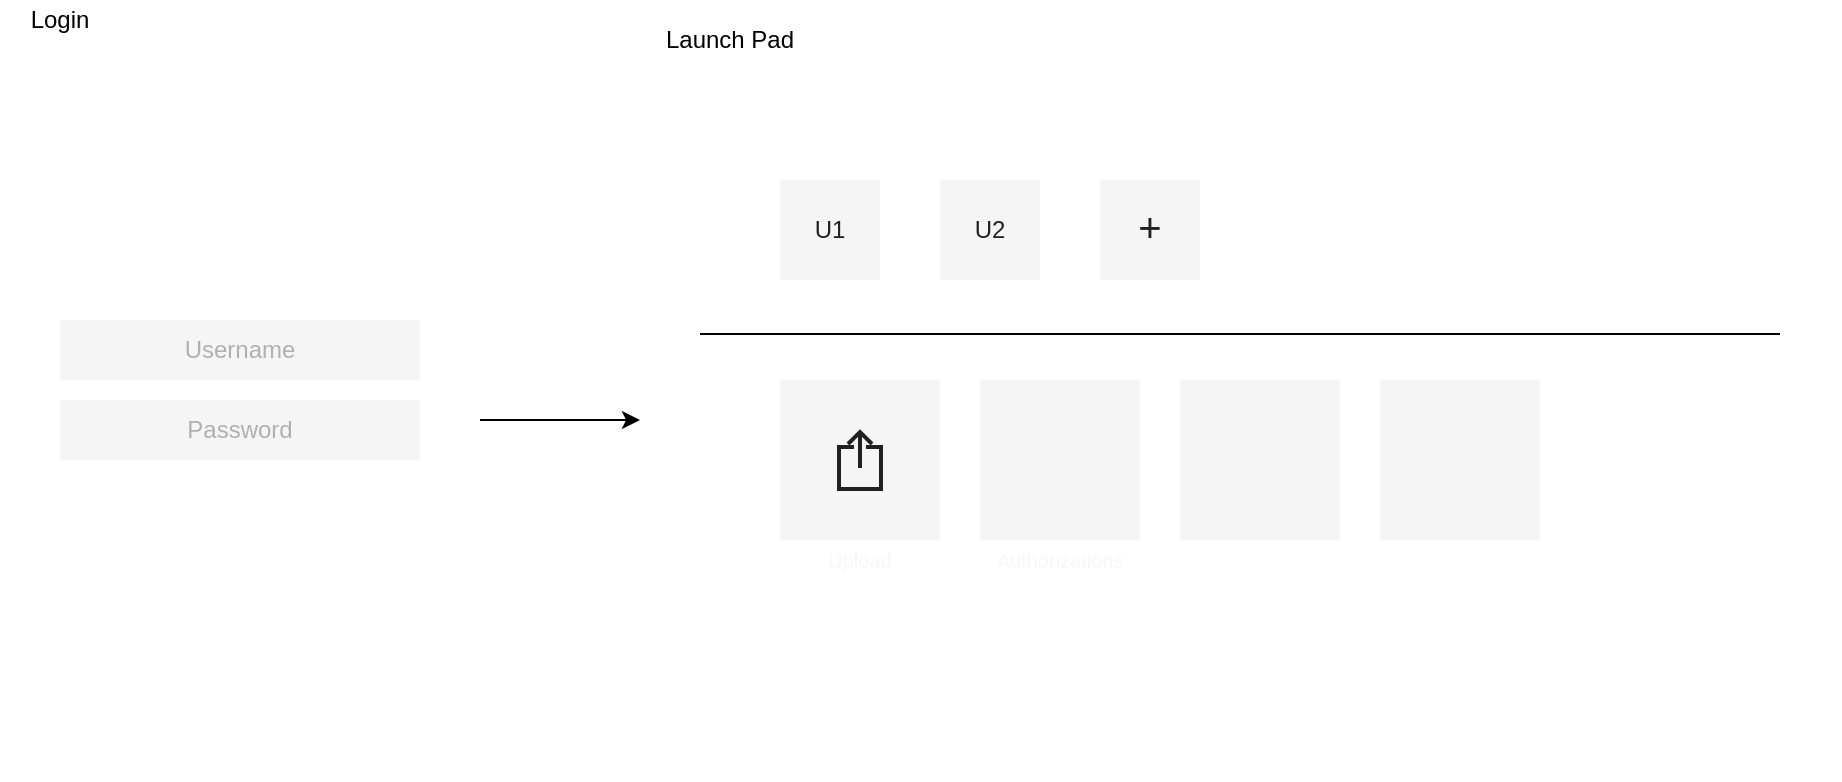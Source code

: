 <mxfile version="10.6.0" type="github"><diagram id="E9XbH63J5KeZGuqOPFkD" name="Page-1"><mxGraphModel dx="961" dy="493" grid="1" gridSize="10" guides="1" tooltips="1" connect="1" arrows="1" fold="1" page="1" pageScale="1" pageWidth="850" pageHeight="1100" math="0" shadow="0"><root><mxCell id="0"/><mxCell id="1" parent="0"/><mxCell id="Tl4Zx7ORmfEJ4vsz29wx-9" value="" style="edgeStyle=orthogonalEdgeStyle;rounded=0;orthogonalLoop=1;jettySize=auto;html=1;" edge="1" parent="1" source="Tl4Zx7ORmfEJ4vsz29wx-1" target="Tl4Zx7ORmfEJ4vsz29wx-8"><mxGeometry relative="1" as="geometry"/></mxCell><mxCell id="Tl4Zx7ORmfEJ4vsz29wx-1" value="" style="rounded=0;whiteSpace=wrap;html=1;strokeColor=none;" vertex="1" parent="1"><mxGeometry x="20" y="40" width="240" height="360" as="geometry"/></mxCell><mxCell id="Tl4Zx7ORmfEJ4vsz29wx-8" value="" style="rounded=0;whiteSpace=wrap;html=1;strokeColor=none;" vertex="1" parent="1"><mxGeometry x="340" y="40" width="600" height="360" as="geometry"/></mxCell><mxCell id="Tl4Zx7ORmfEJ4vsz29wx-4" value="&lt;div style=&quot;text-align: left&quot;&gt;&lt;span&gt;&lt;font color=&quot;#b0b0b0&quot;&gt;Username&lt;/font&gt;&lt;/span&gt;&lt;/div&gt;" style="rounded=0;whiteSpace=wrap;html=1;fillColor=#f5f5f5;strokeColor=none;fontColor=#333333;" vertex="1" parent="1"><mxGeometry x="50" y="170" width="180" height="30" as="geometry"/></mxCell><mxCell id="Tl4Zx7ORmfEJ4vsz29wx-5" value="Login" style="text;html=1;strokeColor=none;fillColor=none;align=center;verticalAlign=middle;whiteSpace=wrap;rounded=0;" vertex="1" parent="1"><mxGeometry x="30" y="10" width="40" height="20" as="geometry"/></mxCell><mxCell id="Tl4Zx7ORmfEJ4vsz29wx-10" value="" style="whiteSpace=wrap;html=1;aspect=fixed;fillColor=#f5f5f5;strokeColor=none;fontColor=#333333;" vertex="1" parent="1"><mxGeometry x="410" y="100" width="50" height="50" as="geometry"/></mxCell><mxCell id="Tl4Zx7ORmfEJ4vsz29wx-14" value="" style="whiteSpace=wrap;html=1;aspect=fixed;fillColor=#f5f5f5;strokeColor=none;fontColor=#333333;" vertex="1" parent="1"><mxGeometry x="490" y="100" width="50" height="50" as="geometry"/></mxCell><mxCell id="Tl4Zx7ORmfEJ4vsz29wx-15" value="" style="whiteSpace=wrap;html=1;aspect=fixed;fillColor=#f5f5f5;strokeColor=none;fontColor=#333333;" vertex="1" parent="1"><mxGeometry x="570" y="100" width="50" height="50" as="geometry"/></mxCell><mxCell id="Tl4Zx7ORmfEJ4vsz29wx-16" value="&lt;font color=&quot;#212121&quot;&gt;U1&lt;/font&gt;" style="text;html=1;strokeColor=none;fillColor=none;align=center;verticalAlign=middle;whiteSpace=wrap;rounded=0;" vertex="1" parent="1"><mxGeometry x="415" y="115" width="40" height="20" as="geometry"/></mxCell><mxCell id="Tl4Zx7ORmfEJ4vsz29wx-17" value="&lt;font color=&quot;#212121&quot;&gt;U2&lt;/font&gt;" style="text;html=1;strokeColor=none;fillColor=none;align=center;verticalAlign=middle;whiteSpace=wrap;rounded=0;" vertex="1" parent="1"><mxGeometry x="495" y="115" width="40" height="20" as="geometry"/></mxCell><mxCell id="Tl4Zx7ORmfEJ4vsz29wx-18" value="&lt;font color=&quot;#212121&quot; style=&quot;font-size: 20px&quot;&gt;+&lt;/font&gt;" style="text;html=1;strokeColor=none;fillColor=none;align=center;verticalAlign=middle;whiteSpace=wrap;rounded=0;" vertex="1" parent="1"><mxGeometry x="575" y="113" width="40" height="20" as="geometry"/></mxCell><mxCell id="Tl4Zx7ORmfEJ4vsz29wx-19" value="&lt;div style=&quot;text-align: left&quot;&gt;&lt;font color=&quot;#b0b0b0&quot;&gt;Password&lt;/font&gt;&lt;/div&gt;" style="rounded=0;whiteSpace=wrap;html=1;fillColor=#f5f5f5;strokeColor=none;fontColor=#333333;" vertex="1" parent="1"><mxGeometry x="50" y="210" width="180" height="30" as="geometry"/></mxCell><mxCell id="Tl4Zx7ORmfEJ4vsz29wx-20" value="" style="endArrow=none;html=1;rounded=0;" edge="1" parent="1"><mxGeometry width="50" height="50" relative="1" as="geometry"><mxPoint x="370" y="177" as="sourcePoint"/><mxPoint x="910" y="177" as="targetPoint"/></mxGeometry></mxCell><mxCell id="Tl4Zx7ORmfEJ4vsz29wx-21" value="" style="whiteSpace=wrap;html=1;aspect=fixed;strokeColor=none;fillColor=#f5f5f5;fontColor=#333333;" vertex="1" parent="1"><mxGeometry x="410" y="200" width="80" height="80" as="geometry"/></mxCell><mxCell id="Tl4Zx7ORmfEJ4vsz29wx-22" value="Launch Pad" style="text;html=1;strokeColor=none;fillColor=none;align=center;verticalAlign=middle;whiteSpace=wrap;rounded=0;" vertex="1" parent="1"><mxGeometry x="340" y="20" width="90" height="20" as="geometry"/></mxCell><mxCell id="Tl4Zx7ORmfEJ4vsz29wx-23" value="" style="whiteSpace=wrap;html=1;aspect=fixed;strokeColor=none;fillColor=#f5f5f5;fontColor=#333333;" vertex="1" parent="1"><mxGeometry x="510" y="200" width="80" height="80" as="geometry"/></mxCell><mxCell id="Tl4Zx7ORmfEJ4vsz29wx-24" value="" style="whiteSpace=wrap;html=1;aspect=fixed;strokeColor=none;fillColor=#f5f5f5;fontColor=#333333;" vertex="1" parent="1"><mxGeometry x="610" y="200" width="80" height="80" as="geometry"/></mxCell><mxCell id="Tl4Zx7ORmfEJ4vsz29wx-25" value="" style="whiteSpace=wrap;html=1;aspect=fixed;strokeColor=none;fillColor=#f5f5f5;fontColor=#333333;" vertex="1" parent="1"><mxGeometry x="710" y="200" width="80" height="80" as="geometry"/></mxCell><mxCell id="Tl4Zx7ORmfEJ4vsz29wx-27" value="" style="html=1;verticalLabelPosition=bottom;align=center;labelBackgroundColor=#ffffff;verticalAlign=top;strokeWidth=2;strokeColor=#212121;fillColor=none;shadow=0;dashed=0;shape=mxgraph.ios7.icons.share;" vertex="1" parent="1"><mxGeometry x="439.5" y="226" width="21" height="28.5" as="geometry"/></mxCell><mxCell id="Tl4Zx7ORmfEJ4vsz29wx-28" value="&lt;font color=&quot;#f7f7f7&quot; style=&quot;font-size: 10px&quot;&gt;Upload&lt;/font&gt;" style="text;html=1;strokeColor=none;fillColor=none;align=center;verticalAlign=middle;whiteSpace=wrap;rounded=0;" vertex="1" parent="1"><mxGeometry x="430" y="280" width="40" height="20" as="geometry"/></mxCell><mxCell id="Tl4Zx7ORmfEJ4vsz29wx-29" value="&lt;font color=&quot;#f7f7f7&quot; style=&quot;font-size: 10px&quot;&gt;Authorizations&lt;/font&gt;" style="text;html=1;strokeColor=none;fillColor=none;align=center;verticalAlign=middle;whiteSpace=wrap;rounded=0;" vertex="1" parent="1"><mxGeometry x="530" y="280" width="40" height="20" as="geometry"/></mxCell></root></mxGraphModel></diagram></mxfile>